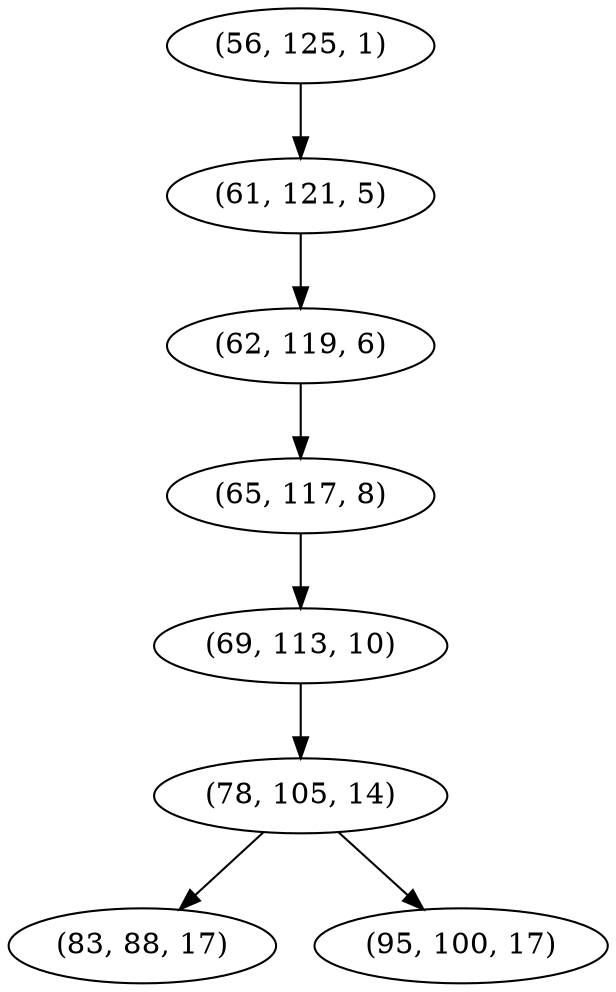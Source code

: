 digraph tree {
    "(56, 125, 1)";
    "(61, 121, 5)";
    "(62, 119, 6)";
    "(65, 117, 8)";
    "(69, 113, 10)";
    "(78, 105, 14)";
    "(83, 88, 17)";
    "(95, 100, 17)";
    "(56, 125, 1)" -> "(61, 121, 5)";
    "(61, 121, 5)" -> "(62, 119, 6)";
    "(62, 119, 6)" -> "(65, 117, 8)";
    "(65, 117, 8)" -> "(69, 113, 10)";
    "(69, 113, 10)" -> "(78, 105, 14)";
    "(78, 105, 14)" -> "(83, 88, 17)";
    "(78, 105, 14)" -> "(95, 100, 17)";
}
